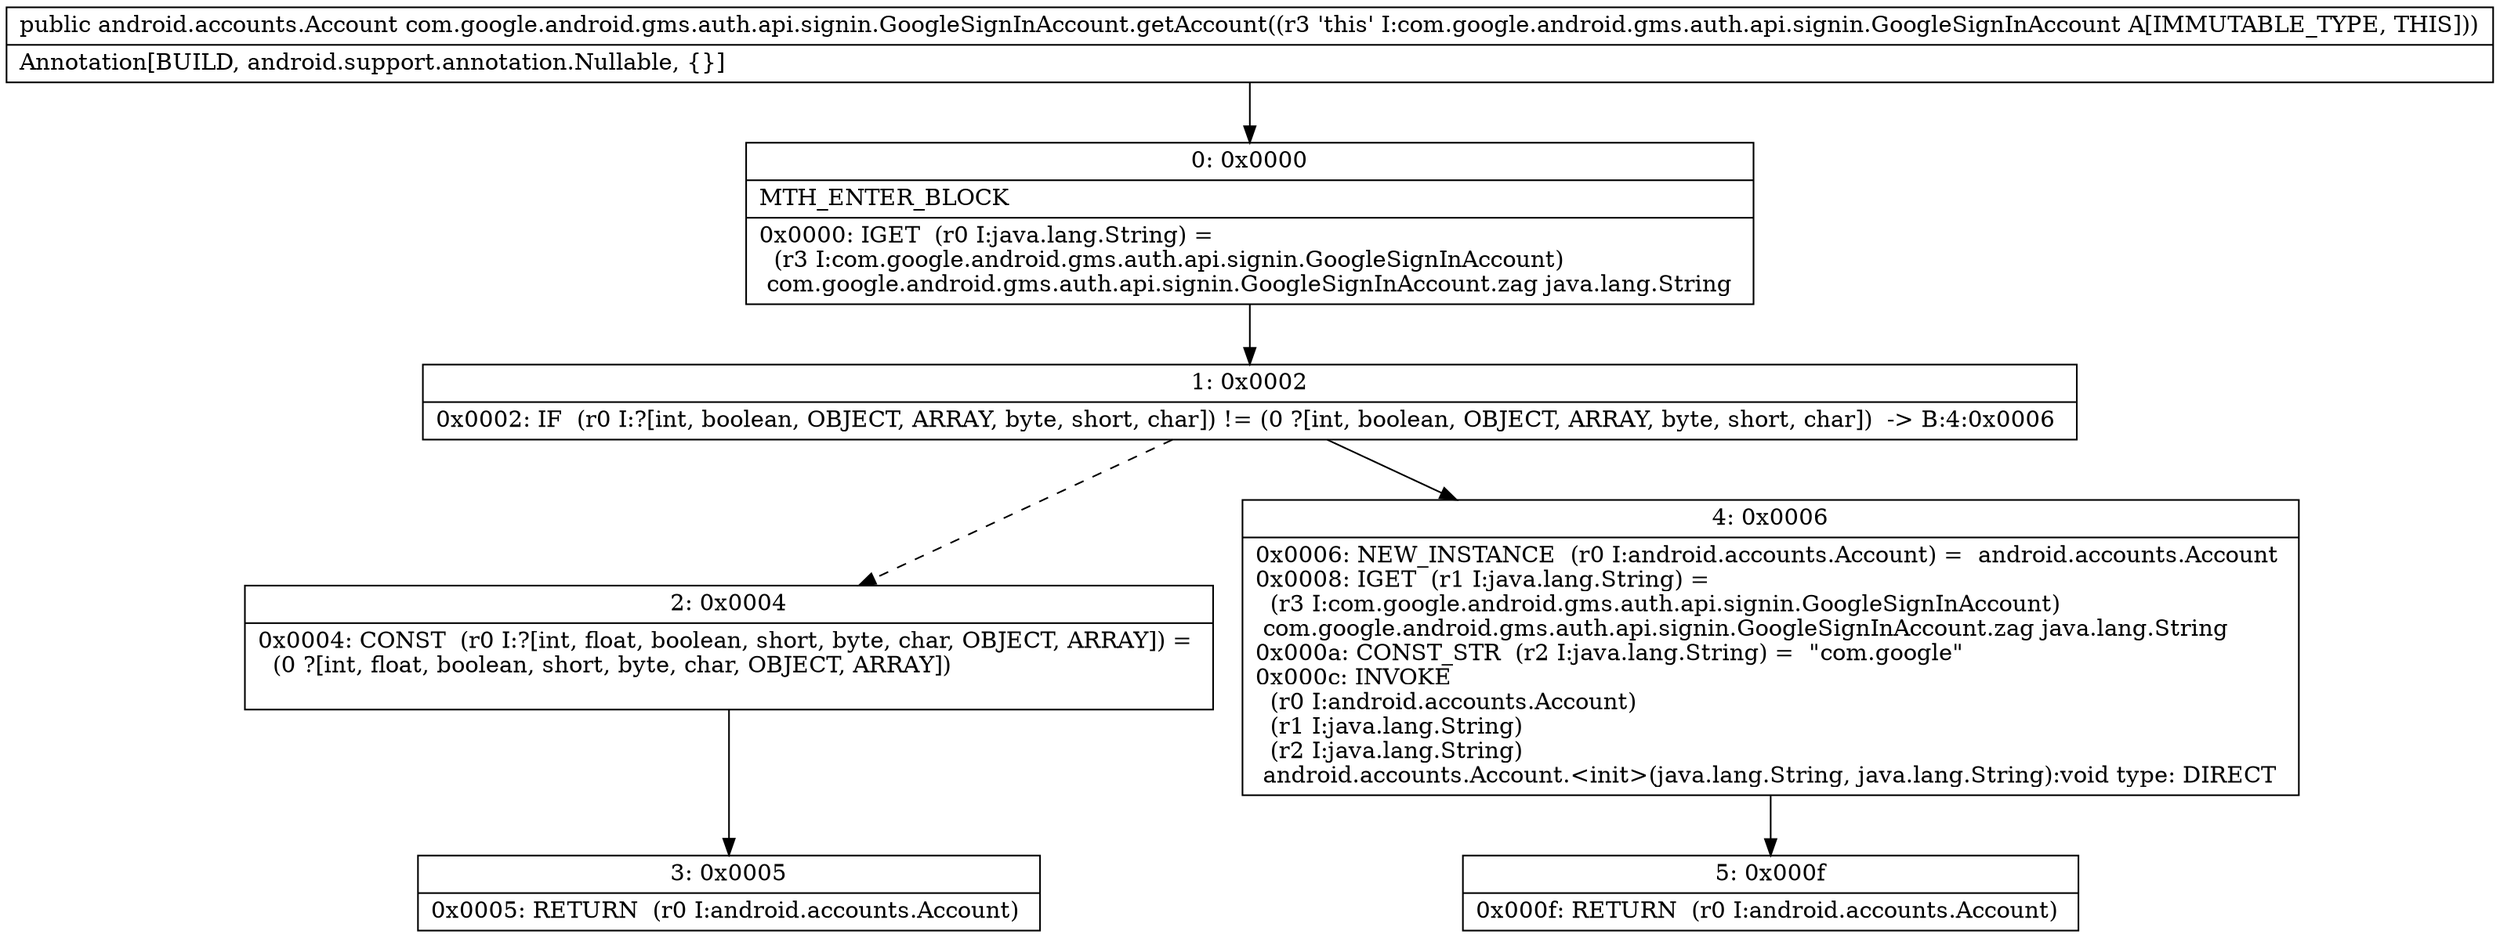 digraph "CFG forcom.google.android.gms.auth.api.signin.GoogleSignInAccount.getAccount()Landroid\/accounts\/Account;" {
Node_0 [shape=record,label="{0\:\ 0x0000|MTH_ENTER_BLOCK\l|0x0000: IGET  (r0 I:java.lang.String) = \l  (r3 I:com.google.android.gms.auth.api.signin.GoogleSignInAccount)\l com.google.android.gms.auth.api.signin.GoogleSignInAccount.zag java.lang.String \l}"];
Node_1 [shape=record,label="{1\:\ 0x0002|0x0002: IF  (r0 I:?[int, boolean, OBJECT, ARRAY, byte, short, char]) != (0 ?[int, boolean, OBJECT, ARRAY, byte, short, char])  \-\> B:4:0x0006 \l}"];
Node_2 [shape=record,label="{2\:\ 0x0004|0x0004: CONST  (r0 I:?[int, float, boolean, short, byte, char, OBJECT, ARRAY]) = \l  (0 ?[int, float, boolean, short, byte, char, OBJECT, ARRAY])\l \l}"];
Node_3 [shape=record,label="{3\:\ 0x0005|0x0005: RETURN  (r0 I:android.accounts.Account) \l}"];
Node_4 [shape=record,label="{4\:\ 0x0006|0x0006: NEW_INSTANCE  (r0 I:android.accounts.Account) =  android.accounts.Account \l0x0008: IGET  (r1 I:java.lang.String) = \l  (r3 I:com.google.android.gms.auth.api.signin.GoogleSignInAccount)\l com.google.android.gms.auth.api.signin.GoogleSignInAccount.zag java.lang.String \l0x000a: CONST_STR  (r2 I:java.lang.String) =  \"com.google\" \l0x000c: INVOKE  \l  (r0 I:android.accounts.Account)\l  (r1 I:java.lang.String)\l  (r2 I:java.lang.String)\l android.accounts.Account.\<init\>(java.lang.String, java.lang.String):void type: DIRECT \l}"];
Node_5 [shape=record,label="{5\:\ 0x000f|0x000f: RETURN  (r0 I:android.accounts.Account) \l}"];
MethodNode[shape=record,label="{public android.accounts.Account com.google.android.gms.auth.api.signin.GoogleSignInAccount.getAccount((r3 'this' I:com.google.android.gms.auth.api.signin.GoogleSignInAccount A[IMMUTABLE_TYPE, THIS]))  | Annotation[BUILD, android.support.annotation.Nullable, \{\}]\l}"];
MethodNode -> Node_0;
Node_0 -> Node_1;
Node_1 -> Node_2[style=dashed];
Node_1 -> Node_4;
Node_2 -> Node_3;
Node_4 -> Node_5;
}

